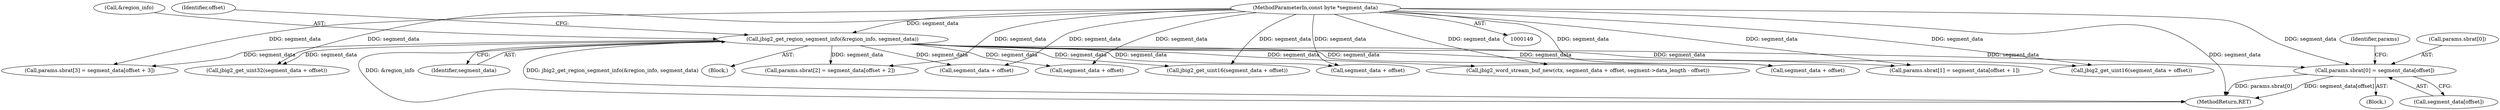 digraph "0_ghostscript_e698d5c11d27212aa1098bc5b1673a3378563092_19@pointer" {
"1000388" [label="(Call,params.sbrat[0] = segment_data[offset])"];
"1000152" [label="(MethodParameterIn,const byte *segment_data)"];
"1000211" [label="(Call,jbig2_get_region_segment_info(&region_info, segment_data))"];
"1000400" [label="(Identifier,params)"];
"1000438" [label="(Call,segment_data + offset)"];
"1000388" [label="(Call,params.sbrat[0] = segment_data[offset])"];
"1001328" [label="(Call,segment_data + offset)"];
"1000359" [label="(Call,segment_data + offset)"];
"1000220" [label="(Call,jbig2_get_uint16(segment_data + offset))"];
"1000389" [label="(Call,params.sbrat[0])"];
"1000152" [label="(MethodParameterIn,const byte *segment_data)"];
"1001326" [label="(Call,jbig2_word_stream_buf_new(ctx, segment_data + offset, segment->data_length - offset))"];
"1000212" [label="(Call,&region_info)"];
"1000211" [label="(Call,jbig2_get_region_segment_info(&region_info, segment_data))"];
"1000408" [label="(Call,params.sbrat[2] = segment_data[offset + 2])"];
"1000214" [label="(Identifier,segment_data)"];
"1000419" [label="(Call,params.sbrat[3] = segment_data[offset + 3])"];
"1000397" [label="(Call,params.sbrat[1] = segment_data[offset + 1])"];
"1000358" [label="(Call,jbig2_get_uint16(segment_data + offset))"];
"1000387" [label="(Block,)"];
"1000221" [label="(Call,segment_data + offset)"];
"1000437" [label="(Call,jbig2_get_uint32(segment_data + offset))"];
"1000153" [label="(Block,)"];
"1000216" [label="(Identifier,offset)"];
"1000394" [label="(Call,segment_data[offset])"];
"1001768" [label="(MethodReturn,RET)"];
"1000388" -> "1000387"  [label="AST: "];
"1000388" -> "1000394"  [label="CFG: "];
"1000389" -> "1000388"  [label="AST: "];
"1000394" -> "1000388"  [label="AST: "];
"1000400" -> "1000388"  [label="CFG: "];
"1000388" -> "1001768"  [label="DDG: segment_data[offset]"];
"1000388" -> "1001768"  [label="DDG: params.sbrat[0]"];
"1000152" -> "1000388"  [label="DDG: segment_data"];
"1000211" -> "1000388"  [label="DDG: segment_data"];
"1000152" -> "1000149"  [label="AST: "];
"1000152" -> "1001768"  [label="DDG: segment_data"];
"1000152" -> "1000211"  [label="DDG: segment_data"];
"1000152" -> "1000220"  [label="DDG: segment_data"];
"1000152" -> "1000221"  [label="DDG: segment_data"];
"1000152" -> "1000358"  [label="DDG: segment_data"];
"1000152" -> "1000359"  [label="DDG: segment_data"];
"1000152" -> "1000397"  [label="DDG: segment_data"];
"1000152" -> "1000408"  [label="DDG: segment_data"];
"1000152" -> "1000419"  [label="DDG: segment_data"];
"1000152" -> "1000437"  [label="DDG: segment_data"];
"1000152" -> "1000438"  [label="DDG: segment_data"];
"1000152" -> "1001326"  [label="DDG: segment_data"];
"1000152" -> "1001328"  [label="DDG: segment_data"];
"1000211" -> "1000153"  [label="AST: "];
"1000211" -> "1000214"  [label="CFG: "];
"1000212" -> "1000211"  [label="AST: "];
"1000214" -> "1000211"  [label="AST: "];
"1000216" -> "1000211"  [label="CFG: "];
"1000211" -> "1001768"  [label="DDG: &region_info"];
"1000211" -> "1001768"  [label="DDG: jbig2_get_region_segment_info(&region_info, segment_data)"];
"1000211" -> "1000220"  [label="DDG: segment_data"];
"1000211" -> "1000221"  [label="DDG: segment_data"];
"1000211" -> "1000358"  [label="DDG: segment_data"];
"1000211" -> "1000359"  [label="DDG: segment_data"];
"1000211" -> "1000397"  [label="DDG: segment_data"];
"1000211" -> "1000408"  [label="DDG: segment_data"];
"1000211" -> "1000419"  [label="DDG: segment_data"];
"1000211" -> "1000437"  [label="DDG: segment_data"];
"1000211" -> "1000438"  [label="DDG: segment_data"];
"1000211" -> "1001326"  [label="DDG: segment_data"];
"1000211" -> "1001328"  [label="DDG: segment_data"];
}
